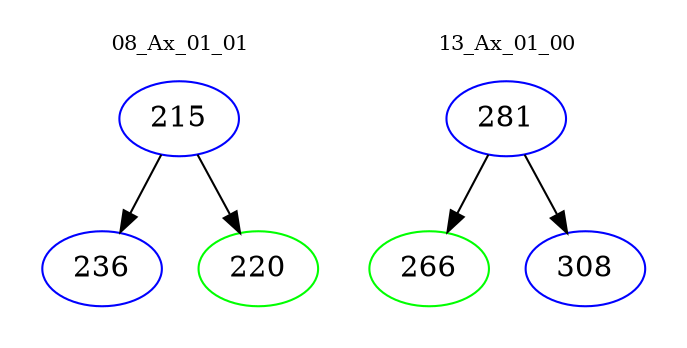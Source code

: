 digraph{
subgraph cluster_0 {
color = white
label = "08_Ax_01_01";
fontsize=10;
T0_215 [label="215", color="blue"]
T0_215 -> T0_236 [color="black"]
T0_236 [label="236", color="blue"]
T0_215 -> T0_220 [color="black"]
T0_220 [label="220", color="green"]
}
subgraph cluster_1 {
color = white
label = "13_Ax_01_00";
fontsize=10;
T1_281 [label="281", color="blue"]
T1_281 -> T1_266 [color="black"]
T1_266 [label="266", color="green"]
T1_281 -> T1_308 [color="black"]
T1_308 [label="308", color="blue"]
}
}
